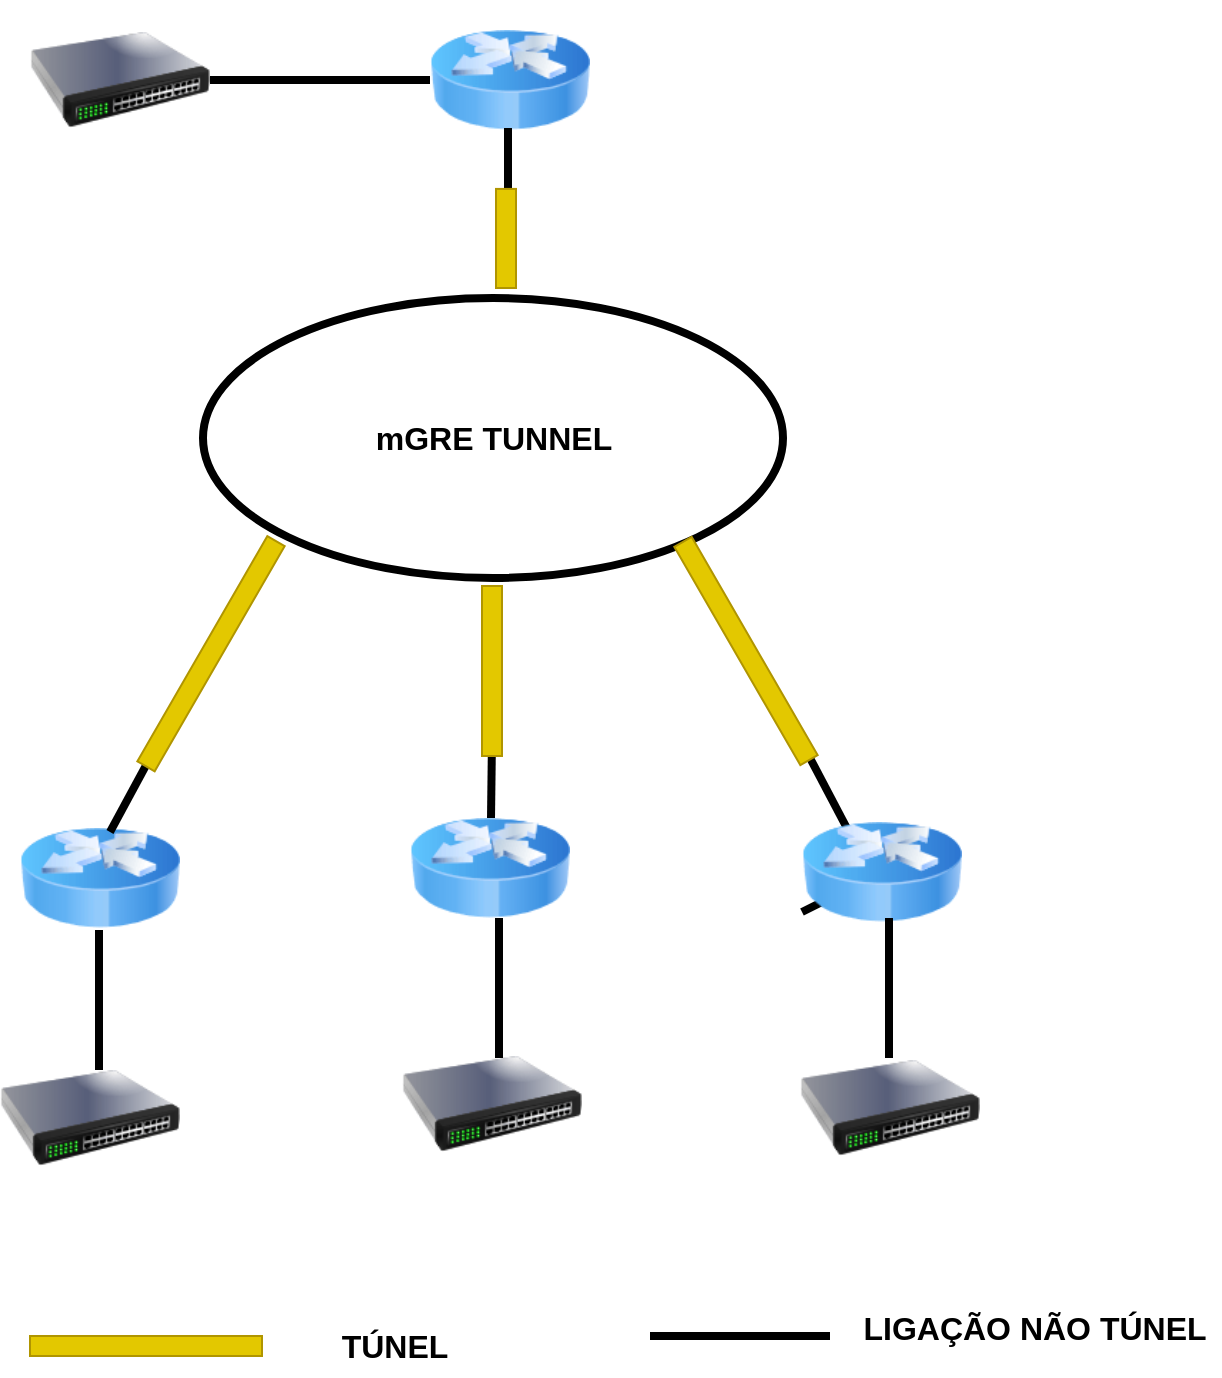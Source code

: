 <mxfile version="24.0.0" type="device">
  <diagram name="Página-1" id="0SP-c21yCdWkp-87FdtG">
    <mxGraphModel dx="1194" dy="716" grid="1" gridSize="10" guides="1" tooltips="1" connect="1" arrows="1" fold="1" page="1" pageScale="1" pageWidth="827" pageHeight="1169" math="0" shadow="0">
      <root>
        <mxCell id="0" />
        <mxCell id="1" parent="0" />
        <mxCell id="Xk6L46Khj1X6TItAejbs-1" value="" style="image;html=1;image=img/lib/clip_art/networking/Switch_128x128.png" vertex="1" parent="1">
          <mxGeometry x="90" y="41" width="90" height="80" as="geometry" />
        </mxCell>
        <mxCell id="Xk6L46Khj1X6TItAejbs-2" value="" style="image;html=1;image=img/lib/clip_art/networking/Router_Icon_128x128.png" vertex="1" parent="1">
          <mxGeometry x="290" y="41" width="80" height="80" as="geometry" />
        </mxCell>
        <mxCell id="Xk6L46Khj1X6TItAejbs-3" value="" style="image;html=1;image=img/lib/clip_art/networking/Router_Icon_128x128.png" vertex="1" parent="1">
          <mxGeometry x="280" y="435" width="80" height="80" as="geometry" />
        </mxCell>
        <mxCell id="Xk6L46Khj1X6TItAejbs-7" value="" style="image;html=1;image=img/lib/clip_art/networking/Router_Icon_128x128.png" vertex="1" parent="1">
          <mxGeometry x="85" y="440" width="80" height="80" as="geometry" />
        </mxCell>
        <mxCell id="Xk6L46Khj1X6TItAejbs-9" value="" style="image;html=1;image=img/lib/clip_art/networking/Switch_128x128.png" vertex="1" parent="1">
          <mxGeometry x="75" y="560" width="90" height="80" as="geometry" />
        </mxCell>
        <mxCell id="Xk6L46Khj1X6TItAejbs-10" value="" style="image;html=1;image=img/lib/clip_art/networking/Switch_128x128.png" vertex="1" parent="1">
          <mxGeometry x="276" y="553" width="90" height="80" as="geometry" />
        </mxCell>
        <mxCell id="Xk6L46Khj1X6TItAejbs-11" value="" style="image;html=1;image=img/lib/clip_art/networking/Switch_128x128.png" vertex="1" parent="1">
          <mxGeometry x="475" y="555" width="90" height="80" as="geometry" />
        </mxCell>
        <mxCell id="Xk6L46Khj1X6TItAejbs-13" value="" style="endArrow=none;html=1;rounded=0;strokeWidth=4;" edge="1" parent="1" target="Xk6L46Khj1X6TItAejbs-2">
          <mxGeometry width="50" height="50" relative="1" as="geometry">
            <mxPoint x="180" y="81" as="sourcePoint" />
            <mxPoint x="275" y="71" as="targetPoint" />
          </mxGeometry>
        </mxCell>
        <mxCell id="Xk6L46Khj1X6TItAejbs-14" value="" style="endArrow=none;html=1;rounded=0;strokeWidth=4;exitX=0;exitY=0.25;exitDx=0;exitDy=0;" edge="1" parent="1">
          <mxGeometry width="50" height="50" relative="1" as="geometry">
            <mxPoint x="500" y="458" as="sourcePoint" />
            <mxPoint x="480" y="420" as="targetPoint" />
          </mxGeometry>
        </mxCell>
        <mxCell id="Xk6L46Khj1X6TItAejbs-15" value="" style="endArrow=none;html=1;rounded=0;strokeWidth=4;" edge="1" parent="1">
          <mxGeometry width="50" height="50" relative="1" as="geometry">
            <mxPoint x="320.5" y="450" as="sourcePoint" />
            <mxPoint x="321" y="410" as="targetPoint" />
          </mxGeometry>
        </mxCell>
        <mxCell id="Xk6L46Khj1X6TItAejbs-16" value="" style="endArrow=none;html=1;rounded=0;strokeWidth=4;" edge="1" parent="1" target="Xk6L46Khj1X6TItAejbs-4">
          <mxGeometry width="50" height="50" relative="1" as="geometry">
            <mxPoint x="510" y="480" as="sourcePoint" />
            <mxPoint x="350" y="289.996" as="targetPoint" />
          </mxGeometry>
        </mxCell>
        <mxCell id="Xk6L46Khj1X6TItAejbs-4" value="" style="image;html=1;image=img/lib/clip_art/networking/Router_Icon_128x128.png" vertex="1" parent="1">
          <mxGeometry x="476" y="437" width="80" height="80" as="geometry" />
        </mxCell>
        <mxCell id="Xk6L46Khj1X6TItAejbs-17" value="" style="endArrow=none;html=1;rounded=0;strokeWidth=4;exitX=0;exitY=0.25;exitDx=0;exitDy=0;" edge="1" parent="1">
          <mxGeometry width="50" height="50" relative="1" as="geometry">
            <mxPoint x="124.5" y="576" as="sourcePoint" />
            <mxPoint x="124.5" y="506" as="targetPoint" />
          </mxGeometry>
        </mxCell>
        <mxCell id="Xk6L46Khj1X6TItAejbs-18" value="" style="endArrow=none;html=1;rounded=0;strokeWidth=4;exitX=0;exitY=0.25;exitDx=0;exitDy=0;" edge="1" parent="1">
          <mxGeometry width="50" height="50" relative="1" as="geometry">
            <mxPoint x="324.5" y="570" as="sourcePoint" />
            <mxPoint x="324.5" y="500" as="targetPoint" />
          </mxGeometry>
        </mxCell>
        <mxCell id="Xk6L46Khj1X6TItAejbs-19" value="" style="endArrow=none;html=1;rounded=0;strokeWidth=4;exitX=0;exitY=0.25;exitDx=0;exitDy=0;" edge="1" parent="1">
          <mxGeometry width="50" height="50" relative="1" as="geometry">
            <mxPoint x="519.5" y="570" as="sourcePoint" />
            <mxPoint x="519.5" y="500" as="targetPoint" />
          </mxGeometry>
        </mxCell>
        <mxCell id="Xk6L46Khj1X6TItAejbs-25" value="" style="rounded=0;whiteSpace=wrap;html=1;fillColor=#e3c800;strokeColor=#B09500;fontColor=#000000;" vertex="1" parent="1">
          <mxGeometry x="90" y="709" width="116" height="10" as="geometry" />
        </mxCell>
        <mxCell id="Xk6L46Khj1X6TItAejbs-29" value="" style="endArrow=none;html=1;rounded=0;strokeWidth=4;exitX=0;exitY=0.25;exitDx=0;exitDy=0;" edge="1" parent="1">
          <mxGeometry width="50" height="50" relative="1" as="geometry">
            <mxPoint x="130" y="457" as="sourcePoint" />
            <mxPoint x="150" y="420" as="targetPoint" />
          </mxGeometry>
        </mxCell>
        <mxCell id="Xk6L46Khj1X6TItAejbs-30" value="" style="endArrow=none;html=1;rounded=0;strokeWidth=4;" edge="1" parent="1">
          <mxGeometry width="50" height="50" relative="1" as="geometry">
            <mxPoint x="329" y="140" as="sourcePoint" />
            <mxPoint x="329" y="105" as="targetPoint" />
          </mxGeometry>
        </mxCell>
        <mxCell id="Xk6L46Khj1X6TItAejbs-43" value="" style="rounded=0;whiteSpace=wrap;html=1;fillColor=#e3c800;strokeColor=#B09500;rotation=-90;fontColor=#000000;" vertex="1" parent="1">
          <mxGeometry x="303.23" y="155.23" width="49.54" height="10" as="geometry" />
        </mxCell>
        <mxCell id="Xk6L46Khj1X6TItAejbs-45" value="" style="endArrow=none;html=1;rounded=0;strokeWidth=4;exitX=0;exitY=0.25;exitDx=0;exitDy=0;" edge="1" parent="1">
          <mxGeometry width="50" height="50" relative="1" as="geometry">
            <mxPoint x="490" y="709" as="sourcePoint" />
            <mxPoint x="400" y="709" as="targetPoint" />
          </mxGeometry>
        </mxCell>
        <mxCell id="Xk6L46Khj1X6TItAejbs-47" value="TÚNEL" style="text;html=1;strokeColor=none;fillColor=none;align=center;verticalAlign=middle;whiteSpace=wrap;rounded=0;fontSize=16;fontStyle=1" vertex="1" parent="1">
          <mxGeometry x="240" y="699" width="65" height="30" as="geometry" />
        </mxCell>
        <mxCell id="Xk6L46Khj1X6TItAejbs-51" value="LIGAÇÃO NÃO TÚNEL" style="text;html=1;strokeColor=none;fillColor=none;align=center;verticalAlign=middle;whiteSpace=wrap;rounded=0;fontSize=16;fontStyle=1" vertex="1" parent="1">
          <mxGeometry x="500" y="690" width="185" height="30" as="geometry" />
        </mxCell>
        <mxCell id="Xk6L46Khj1X6TItAejbs-53" value="" style="ellipse;whiteSpace=wrap;html=1;strokeWidth=4;" vertex="1" parent="1">
          <mxGeometry x="176.5" y="190" width="290" height="140" as="geometry" />
        </mxCell>
        <mxCell id="Xk6L46Khj1X6TItAejbs-54" value="" style="rounded=0;whiteSpace=wrap;html=1;fillColor=#e3c800;strokeColor=#B09500;rotation=-60;fontColor=#000000;" vertex="1" parent="1">
          <mxGeometry x="115.5" y="362.84" width="130" height="10" as="geometry" />
        </mxCell>
        <mxCell id="Xk6L46Khj1X6TItAejbs-55" value="" style="rounded=0;whiteSpace=wrap;html=1;fillColor=#e3c800;strokeColor=#B09500;rotation=-120;fontColor=#000000;" vertex="1" parent="1">
          <mxGeometry x="385" y="361.5" width="126" height="10" as="geometry" />
        </mxCell>
        <mxCell id="Xk6L46Khj1X6TItAejbs-56" value="" style="rounded=0;whiteSpace=wrap;html=1;fillColor=#e3c800;strokeColor=#B09500;rotation=-90;fontColor=#000000;" vertex="1" parent="1">
          <mxGeometry x="278.5" y="371.5" width="85" height="10" as="geometry" />
        </mxCell>
        <mxCell id="Xk6L46Khj1X6TItAejbs-57" value="mGRE TUNNEL" style="text;html=1;strokeColor=none;fillColor=none;align=center;verticalAlign=middle;whiteSpace=wrap;rounded=0;fontSize=16;fontStyle=1" vertex="1" parent="1">
          <mxGeometry x="236.5" y="245" width="170" height="30" as="geometry" />
        </mxCell>
      </root>
    </mxGraphModel>
  </diagram>
</mxfile>
